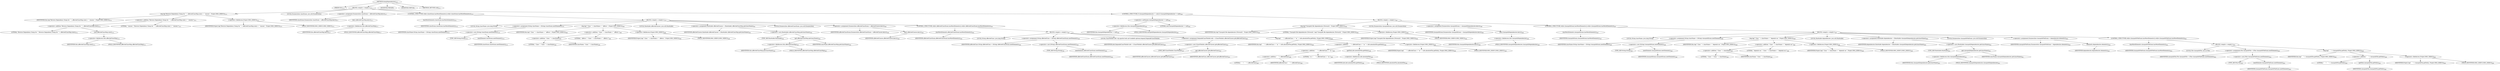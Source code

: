 digraph "dumpDependencies" {  
"1429" [label = <(METHOD,dumpDependencies)<SUB>573</SUB>> ]
"80" [label = <(PARAM,this)<SUB>573</SUB>> ]
"1430" [label = <(BLOCK,&lt;empty&gt;,&lt;empty&gt;)<SUB>573</SUB>> ]
"1431" [label = <(log,log(&quot;Reverse Dependency Dump for &quot; + affectedClassMap.size() + &quot; classes:&quot;, Project.MSG_DEBUG))<SUB>574</SUB>> ]
"79" [label = <(IDENTIFIER,this,log(&quot;Reverse Dependency Dump for &quot; + affectedClassMap.size() + &quot; classes:&quot;, Project.MSG_DEBUG))<SUB>574</SUB>> ]
"1432" [label = <(&lt;operator&gt;.addition,&quot;Reverse Dependency Dump for &quot; + affectedClassMap.size() + &quot; classes:&quot;)<SUB>574</SUB>> ]
"1433" [label = <(&lt;operator&gt;.addition,&quot;Reverse Dependency Dump for &quot; + affectedClassMap.size())<SUB>574</SUB>> ]
"1434" [label = <(LITERAL,&quot;Reverse Dependency Dump for &quot;,&quot;Reverse Dependency Dump for &quot; + affectedClassMap.size())<SUB>574</SUB>> ]
"1435" [label = <(size,affectedClassMap.size())<SUB>574</SUB>> ]
"1436" [label = <(&lt;operator&gt;.fieldAccess,this.affectedClassMap)<SUB>574</SUB>> ]
"1437" [label = <(IDENTIFIER,this,affectedClassMap.size())<SUB>574</SUB>> ]
"1438" [label = <(FIELD_IDENTIFIER,affectedClassMap,affectedClassMap)<SUB>574</SUB>> ]
"1439" [label = <(LITERAL,&quot; classes:&quot;,&quot;Reverse Dependency Dump for &quot; + affectedClassMap.size() + &quot; classes:&quot;)<SUB>575</SUB>> ]
"1440" [label = <(&lt;operator&gt;.fieldAccess,Project.MSG_DEBUG)<SUB>575</SUB>> ]
"1441" [label = <(IDENTIFIER,Project,log(&quot;Reverse Dependency Dump for &quot; + affectedClassMap.size() + &quot; classes:&quot;, Project.MSG_DEBUG))<SUB>575</SUB>> ]
"1442" [label = <(FIELD_IDENTIFIER,MSG_DEBUG,MSG_DEBUG)<SUB>575</SUB>> ]
"1443" [label = <(LOCAL,Enumeration classEnum: java.util.Enumeration)> ]
"1444" [label = <(&lt;operator&gt;.assignment,Enumeration classEnum = affectedClassMap.keys())<SUB>577</SUB>> ]
"1445" [label = <(IDENTIFIER,classEnum,Enumeration classEnum = affectedClassMap.keys())<SUB>577</SUB>> ]
"1446" [label = <(keys,affectedClassMap.keys())<SUB>577</SUB>> ]
"1447" [label = <(&lt;operator&gt;.fieldAccess,this.affectedClassMap)<SUB>577</SUB>> ]
"1448" [label = <(IDENTIFIER,this,affectedClassMap.keys())<SUB>577</SUB>> ]
"1449" [label = <(FIELD_IDENTIFIER,affectedClassMap,affectedClassMap)<SUB>577</SUB>> ]
"1450" [label = <(CONTROL_STRUCTURE,while (classEnum.hasMoreElements()),while (classEnum.hasMoreElements()))<SUB>578</SUB>> ]
"1451" [label = <(hasMoreElements,classEnum.hasMoreElements())<SUB>578</SUB>> ]
"1452" [label = <(IDENTIFIER,classEnum,classEnum.hasMoreElements())<SUB>578</SUB>> ]
"1453" [label = <(BLOCK,&lt;empty&gt;,&lt;empty&gt;)<SUB>578</SUB>> ]
"1454" [label = <(LOCAL,String className: java.lang.String)> ]
"1455" [label = <(&lt;operator&gt;.assignment,String className = (String) classEnum.nextElement())<SUB>579</SUB>> ]
"1456" [label = <(IDENTIFIER,className,String className = (String) classEnum.nextElement())<SUB>579</SUB>> ]
"1457" [label = <(&lt;operator&gt;.cast,(String) classEnum.nextElement())<SUB>579</SUB>> ]
"1458" [label = <(TYPE_REF,String,String)<SUB>579</SUB>> ]
"1459" [label = <(nextElement,classEnum.nextElement())<SUB>579</SUB>> ]
"1460" [label = <(IDENTIFIER,classEnum,classEnum.nextElement())<SUB>579</SUB>> ]
"1461" [label = <(log,log(&quot; Class &quot; + className + &quot; affects:&quot;, Project.MSG_DEBUG))<SUB>580</SUB>> ]
"81" [label = <(IDENTIFIER,this,log(&quot; Class &quot; + className + &quot; affects:&quot;, Project.MSG_DEBUG))<SUB>580</SUB>> ]
"1462" [label = <(&lt;operator&gt;.addition,&quot; Class &quot; + className + &quot; affects:&quot;)<SUB>580</SUB>> ]
"1463" [label = <(&lt;operator&gt;.addition,&quot; Class &quot; + className)<SUB>580</SUB>> ]
"1464" [label = <(LITERAL,&quot; Class &quot;,&quot; Class &quot; + className)<SUB>580</SUB>> ]
"1465" [label = <(IDENTIFIER,className,&quot; Class &quot; + className)<SUB>580</SUB>> ]
"1466" [label = <(LITERAL,&quot; affects:&quot;,&quot; Class &quot; + className + &quot; affects:&quot;)<SUB>580</SUB>> ]
"1467" [label = <(&lt;operator&gt;.fieldAccess,Project.MSG_DEBUG)<SUB>580</SUB>> ]
"1468" [label = <(IDENTIFIER,Project,log(&quot; Class &quot; + className + &quot; affects:&quot;, Project.MSG_DEBUG))<SUB>580</SUB>> ]
"1469" [label = <(FIELD_IDENTIFIER,MSG_DEBUG,MSG_DEBUG)<SUB>580</SUB>> ]
"1470" [label = <(LOCAL,Hashtable affectedClasses: java.util.Hashtable)> ]
"1471" [label = <(&lt;operator&gt;.assignment,Hashtable affectedClasses = (Hashtable) affectedClassMap.get(className))<SUB>581</SUB>> ]
"1472" [label = <(IDENTIFIER,affectedClasses,Hashtable affectedClasses = (Hashtable) affectedClassMap.get(className))<SUB>581</SUB>> ]
"1473" [label = <(&lt;operator&gt;.cast,(Hashtable) affectedClassMap.get(className))<SUB>582</SUB>> ]
"1474" [label = <(TYPE_REF,Hashtable,Hashtable)<SUB>582</SUB>> ]
"1475" [label = <(get,affectedClassMap.get(className))<SUB>582</SUB>> ]
"1476" [label = <(&lt;operator&gt;.fieldAccess,this.affectedClassMap)<SUB>582</SUB>> ]
"1477" [label = <(IDENTIFIER,this,affectedClassMap.get(className))<SUB>582</SUB>> ]
"1478" [label = <(FIELD_IDENTIFIER,affectedClassMap,affectedClassMap)<SUB>582</SUB>> ]
"1479" [label = <(IDENTIFIER,className,affectedClassMap.get(className))<SUB>582</SUB>> ]
"1480" [label = <(LOCAL,Enumeration affectedClassEnum: java.util.Enumeration)> ]
"1481" [label = <(&lt;operator&gt;.assignment,Enumeration affectedClassEnum = affectedClasses.keys())<SUB>583</SUB>> ]
"1482" [label = <(IDENTIFIER,affectedClassEnum,Enumeration affectedClassEnum = affectedClasses.keys())<SUB>583</SUB>> ]
"1483" [label = <(keys,affectedClasses.keys())<SUB>583</SUB>> ]
"1484" [label = <(IDENTIFIER,affectedClasses,affectedClasses.keys())<SUB>583</SUB>> ]
"1485" [label = <(CONTROL_STRUCTURE,while (affectedClassEnum.hasMoreElements()),while (affectedClassEnum.hasMoreElements()))<SUB>584</SUB>> ]
"1486" [label = <(hasMoreElements,affectedClassEnum.hasMoreElements())<SUB>584</SUB>> ]
"1487" [label = <(IDENTIFIER,affectedClassEnum,affectedClassEnum.hasMoreElements())<SUB>584</SUB>> ]
"1488" [label = <(BLOCK,&lt;empty&gt;,&lt;empty&gt;)<SUB>584</SUB>> ]
"1489" [label = <(LOCAL,String affectedClass: java.lang.String)> ]
"1490" [label = <(&lt;operator&gt;.assignment,String affectedClass = (String) affectedClassEnum.nextElement())<SUB>585</SUB>> ]
"1491" [label = <(IDENTIFIER,affectedClass,String affectedClass = (String) affectedClassEnum.nextElement())<SUB>585</SUB>> ]
"1492" [label = <(&lt;operator&gt;.cast,(String) affectedClassEnum.nextElement())<SUB>585</SUB>> ]
"1493" [label = <(TYPE_REF,String,String)<SUB>585</SUB>> ]
"1494" [label = <(nextElement,affectedClassEnum.nextElement())<SUB>585</SUB>> ]
"1495" [label = <(IDENTIFIER,affectedClassEnum,affectedClassEnum.nextElement())<SUB>585</SUB>> ]
"1496" [label = <(LOCAL,ClassFileInfo info: org.apache.tools.ant.taskdefs.optional.depend.Depend$ClassFileInfo)> ]
"1497" [label = <(&lt;operator&gt;.assignment,Depend$ClassFileInfo info = (ClassFileInfo) affectedClasses.get(affectedClass))<SUB>586</SUB>> ]
"1498" [label = <(IDENTIFIER,info,Depend$ClassFileInfo info = (ClassFileInfo) affectedClasses.get(affectedClass))<SUB>586</SUB>> ]
"1499" [label = <(&lt;operator&gt;.cast,(ClassFileInfo) affectedClasses.get(affectedClass))<SUB>587</SUB>> ]
"1500" [label = <(TYPE_REF,ClassFileInfo,ClassFileInfo)<SUB>587</SUB>> ]
"1501" [label = <(get,affectedClasses.get(affectedClass))<SUB>587</SUB>> ]
"1502" [label = <(IDENTIFIER,affectedClasses,affectedClasses.get(affectedClass))<SUB>587</SUB>> ]
"1503" [label = <(IDENTIFIER,affectedClass,affectedClasses.get(affectedClass))<SUB>587</SUB>> ]
"1504" [label = <(log,log(&quot;    &quot; + affectedClass + &quot; in &quot; + info.absoluteFile.getPath(), Project.MSG_DEBUG))<SUB>588</SUB>> ]
"82" [label = <(IDENTIFIER,this,log(&quot;    &quot; + affectedClass + &quot; in &quot; + info.absoluteFile.getPath(), Project.MSG_DEBUG))<SUB>588</SUB>> ]
"1505" [label = <(&lt;operator&gt;.addition,&quot;    &quot; + affectedClass + &quot; in &quot; + info.absoluteFile.getPath())<SUB>588</SUB>> ]
"1506" [label = <(&lt;operator&gt;.addition,&quot;    &quot; + affectedClass + &quot; in &quot;)<SUB>588</SUB>> ]
"1507" [label = <(&lt;operator&gt;.addition,&quot;    &quot; + affectedClass)<SUB>588</SUB>> ]
"1508" [label = <(LITERAL,&quot;    &quot;,&quot;    &quot; + affectedClass)<SUB>588</SUB>> ]
"1509" [label = <(IDENTIFIER,affectedClass,&quot;    &quot; + affectedClass)<SUB>588</SUB>> ]
"1510" [label = <(LITERAL,&quot; in &quot;,&quot;    &quot; + affectedClass + &quot; in &quot;)<SUB>588</SUB>> ]
"1511" [label = <(getPath,info.absoluteFile.getPath())<SUB>589</SUB>> ]
"1512" [label = <(&lt;operator&gt;.fieldAccess,info.absoluteFile)<SUB>589</SUB>> ]
"1513" [label = <(IDENTIFIER,info,info.absoluteFile.getPath())<SUB>589</SUB>> ]
"1514" [label = <(FIELD_IDENTIFIER,absoluteFile,absoluteFile)<SUB>589</SUB>> ]
"1515" [label = <(&lt;operator&gt;.fieldAccess,Project.MSG_DEBUG)<SUB>589</SUB>> ]
"1516" [label = <(IDENTIFIER,Project,log(&quot;    &quot; + affectedClass + &quot; in &quot; + info.absoluteFile.getPath(), Project.MSG_DEBUG))<SUB>589</SUB>> ]
"1517" [label = <(FIELD_IDENTIFIER,MSG_DEBUG,MSG_DEBUG)<SUB>589</SUB>> ]
"1518" [label = <(CONTROL_STRUCTURE,if (classpathDependencies != null),if (classpathDependencies != null))<SUB>593</SUB>> ]
"1519" [label = <(&lt;operator&gt;.notEquals,classpathDependencies != null)<SUB>593</SUB>> ]
"1520" [label = <(&lt;operator&gt;.fieldAccess,this.classpathDependencies)<SUB>593</SUB>> ]
"1521" [label = <(IDENTIFIER,this,classpathDependencies != null)<SUB>593</SUB>> ]
"1522" [label = <(FIELD_IDENTIFIER,classpathDependencies,classpathDependencies)<SUB>593</SUB>> ]
"1523" [label = <(LITERAL,null,classpathDependencies != null)<SUB>593</SUB>> ]
"1524" [label = <(BLOCK,&lt;empty&gt;,&lt;empty&gt;)<SUB>593</SUB>> ]
"1525" [label = <(log,log(&quot;Classpath file dependencies (Forward):&quot;, Project.MSG_DEBUG))<SUB>594</SUB>> ]
"83" [label = <(IDENTIFIER,this,log(&quot;Classpath file dependencies (Forward):&quot;, Project.MSG_DEBUG))<SUB>594</SUB>> ]
"1526" [label = <(LITERAL,&quot;Classpath file dependencies (Forward):&quot;,log(&quot;Classpath file dependencies (Forward):&quot;, Project.MSG_DEBUG))<SUB>594</SUB>> ]
"1527" [label = <(&lt;operator&gt;.fieldAccess,Project.MSG_DEBUG)<SUB>594</SUB>> ]
"1528" [label = <(IDENTIFIER,Project,log(&quot;Classpath file dependencies (Forward):&quot;, Project.MSG_DEBUG))<SUB>594</SUB>> ]
"1529" [label = <(FIELD_IDENTIFIER,MSG_DEBUG,MSG_DEBUG)<SUB>594</SUB>> ]
"1530" [label = <(LOCAL,Enumeration classpathEnum: java.util.Enumeration)> ]
"1531" [label = <(&lt;operator&gt;.assignment,Enumeration classpathEnum = classpathDependencies.keys())<SUB>596</SUB>> ]
"1532" [label = <(IDENTIFIER,classpathEnum,Enumeration classpathEnum = classpathDependencies.keys())<SUB>596</SUB>> ]
"1533" [label = <(keys,classpathDependencies.keys())<SUB>596</SUB>> ]
"1534" [label = <(&lt;operator&gt;.fieldAccess,this.classpathDependencies)<SUB>596</SUB>> ]
"1535" [label = <(IDENTIFIER,this,classpathDependencies.keys())<SUB>596</SUB>> ]
"1536" [label = <(FIELD_IDENTIFIER,classpathDependencies,classpathDependencies)<SUB>596</SUB>> ]
"1537" [label = <(CONTROL_STRUCTURE,while (classpathEnum.hasMoreElements()),while (classpathEnum.hasMoreElements()))<SUB>597</SUB>> ]
"1538" [label = <(hasMoreElements,classpathEnum.hasMoreElements())<SUB>597</SUB>> ]
"1539" [label = <(IDENTIFIER,classpathEnum,classpathEnum.hasMoreElements())<SUB>597</SUB>> ]
"1540" [label = <(BLOCK,&lt;empty&gt;,&lt;empty&gt;)<SUB>597</SUB>> ]
"1541" [label = <(LOCAL,String className: java.lang.String)> ]
"1542" [label = <(&lt;operator&gt;.assignment,String className = (String) classpathEnum.nextElement())<SUB>598</SUB>> ]
"1543" [label = <(IDENTIFIER,className,String className = (String) classpathEnum.nextElement())<SUB>598</SUB>> ]
"1544" [label = <(&lt;operator&gt;.cast,(String) classpathEnum.nextElement())<SUB>598</SUB>> ]
"1545" [label = <(TYPE_REF,String,String)<SUB>598</SUB>> ]
"1546" [label = <(nextElement,classpathEnum.nextElement())<SUB>598</SUB>> ]
"1547" [label = <(IDENTIFIER,classpathEnum,classpathEnum.nextElement())<SUB>598</SUB>> ]
"1548" [label = <(log,log(&quot; Class &quot; + className + &quot; depends on:&quot;, Project.MSG_DEBUG))<SUB>599</SUB>> ]
"84" [label = <(IDENTIFIER,this,log(&quot; Class &quot; + className + &quot; depends on:&quot;, Project.MSG_DEBUG))<SUB>599</SUB>> ]
"1549" [label = <(&lt;operator&gt;.addition,&quot; Class &quot; + className + &quot; depends on:&quot;)<SUB>599</SUB>> ]
"1550" [label = <(&lt;operator&gt;.addition,&quot; Class &quot; + className)<SUB>599</SUB>> ]
"1551" [label = <(LITERAL,&quot; Class &quot;,&quot; Class &quot; + className)<SUB>599</SUB>> ]
"1552" [label = <(IDENTIFIER,className,&quot; Class &quot; + className)<SUB>599</SUB>> ]
"1553" [label = <(LITERAL,&quot; depends on:&quot;,&quot; Class &quot; + className + &quot; depends on:&quot;)<SUB>599</SUB>> ]
"1554" [label = <(&lt;operator&gt;.fieldAccess,Project.MSG_DEBUG)<SUB>599</SUB>> ]
"1555" [label = <(IDENTIFIER,Project,log(&quot; Class &quot; + className + &quot; depends on:&quot;, Project.MSG_DEBUG))<SUB>599</SUB>> ]
"1556" [label = <(FIELD_IDENTIFIER,MSG_DEBUG,MSG_DEBUG)<SUB>599</SUB>> ]
"1557" [label = <(LOCAL,Hashtable dependencies: java.util.Hashtable)> ]
"1558" [label = <(&lt;operator&gt;.assignment,Hashtable dependencies = (Hashtable) classpathDependencies.get(className))<SUB>600</SUB>> ]
"1559" [label = <(IDENTIFIER,dependencies,Hashtable dependencies = (Hashtable) classpathDependencies.get(className))<SUB>600</SUB>> ]
"1560" [label = <(&lt;operator&gt;.cast,(Hashtable) classpathDependencies.get(className))<SUB>601</SUB>> ]
"1561" [label = <(TYPE_REF,Hashtable,Hashtable)<SUB>601</SUB>> ]
"1562" [label = <(get,classpathDependencies.get(className))<SUB>601</SUB>> ]
"1563" [label = <(&lt;operator&gt;.fieldAccess,this.classpathDependencies)<SUB>601</SUB>> ]
"1564" [label = <(IDENTIFIER,this,classpathDependencies.get(className))<SUB>601</SUB>> ]
"1565" [label = <(FIELD_IDENTIFIER,classpathDependencies,classpathDependencies)<SUB>601</SUB>> ]
"1566" [label = <(IDENTIFIER,className,classpathDependencies.get(className))<SUB>601</SUB>> ]
"1567" [label = <(LOCAL,Enumeration classpathFileEnum: java.util.Enumeration)> ]
"1568" [label = <(&lt;operator&gt;.assignment,Enumeration classpathFileEnum = dependencies.elements())<SUB>603</SUB>> ]
"1569" [label = <(IDENTIFIER,classpathFileEnum,Enumeration classpathFileEnum = dependencies.elements())<SUB>603</SUB>> ]
"1570" [label = <(elements,dependencies.elements())<SUB>603</SUB>> ]
"1571" [label = <(IDENTIFIER,dependencies,dependencies.elements())<SUB>603</SUB>> ]
"1572" [label = <(CONTROL_STRUCTURE,while (classpathFileEnum.hasMoreElements()),while (classpathFileEnum.hasMoreElements()))<SUB>604</SUB>> ]
"1573" [label = <(hasMoreElements,classpathFileEnum.hasMoreElements())<SUB>604</SUB>> ]
"1574" [label = <(IDENTIFIER,classpathFileEnum,classpathFileEnum.hasMoreElements())<SUB>604</SUB>> ]
"1575" [label = <(BLOCK,&lt;empty&gt;,&lt;empty&gt;)<SUB>604</SUB>> ]
"1576" [label = <(LOCAL,File classpathFile: java.io.File)> ]
"1577" [label = <(&lt;operator&gt;.assignment,File classpathFile = (File) classpathFileEnum.nextElement())<SUB>605</SUB>> ]
"1578" [label = <(IDENTIFIER,classpathFile,File classpathFile = (File) classpathFileEnum.nextElement())<SUB>605</SUB>> ]
"1579" [label = <(&lt;operator&gt;.cast,(File) classpathFileEnum.nextElement())<SUB>605</SUB>> ]
"1580" [label = <(TYPE_REF,File,File)<SUB>605</SUB>> ]
"1581" [label = <(nextElement,classpathFileEnum.nextElement())<SUB>605</SUB>> ]
"1582" [label = <(IDENTIFIER,classpathFileEnum,classpathFileEnum.nextElement())<SUB>605</SUB>> ]
"1583" [label = <(log,log(&quot;    &quot; + classpathFile.getPath(), Project.MSG_DEBUG))<SUB>606</SUB>> ]
"85" [label = <(IDENTIFIER,this,log(&quot;    &quot; + classpathFile.getPath(), Project.MSG_DEBUG))<SUB>606</SUB>> ]
"1584" [label = <(&lt;operator&gt;.addition,&quot;    &quot; + classpathFile.getPath())<SUB>606</SUB>> ]
"1585" [label = <(LITERAL,&quot;    &quot;,&quot;    &quot; + classpathFile.getPath())<SUB>606</SUB>> ]
"1586" [label = <(getPath,classpathFile.getPath())<SUB>606</SUB>> ]
"1587" [label = <(IDENTIFIER,classpathFile,classpathFile.getPath())<SUB>606</SUB>> ]
"1588" [label = <(&lt;operator&gt;.fieldAccess,Project.MSG_DEBUG)<SUB>606</SUB>> ]
"1589" [label = <(IDENTIFIER,Project,log(&quot;    &quot; + classpathFile.getPath(), Project.MSG_DEBUG))<SUB>606</SUB>> ]
"1590" [label = <(FIELD_IDENTIFIER,MSG_DEBUG,MSG_DEBUG)<SUB>606</SUB>> ]
"1591" [label = <(MODIFIER,PRIVATE)> ]
"1592" [label = <(MODIFIER,VIRTUAL)> ]
"1593" [label = <(METHOD_RETURN,void)<SUB>573</SUB>> ]
  "1429" -> "80" 
  "1429" -> "1430" 
  "1429" -> "1591" 
  "1429" -> "1592" 
  "1429" -> "1593" 
  "1430" -> "1431" 
  "1430" -> "1443" 
  "1430" -> "1444" 
  "1430" -> "1450" 
  "1430" -> "1518" 
  "1431" -> "79" 
  "1431" -> "1432" 
  "1431" -> "1440" 
  "1432" -> "1433" 
  "1432" -> "1439" 
  "1433" -> "1434" 
  "1433" -> "1435" 
  "1435" -> "1436" 
  "1436" -> "1437" 
  "1436" -> "1438" 
  "1440" -> "1441" 
  "1440" -> "1442" 
  "1444" -> "1445" 
  "1444" -> "1446" 
  "1446" -> "1447" 
  "1447" -> "1448" 
  "1447" -> "1449" 
  "1450" -> "1451" 
  "1450" -> "1453" 
  "1451" -> "1452" 
  "1453" -> "1454" 
  "1453" -> "1455" 
  "1453" -> "1461" 
  "1453" -> "1470" 
  "1453" -> "1471" 
  "1453" -> "1480" 
  "1453" -> "1481" 
  "1453" -> "1485" 
  "1455" -> "1456" 
  "1455" -> "1457" 
  "1457" -> "1458" 
  "1457" -> "1459" 
  "1459" -> "1460" 
  "1461" -> "81" 
  "1461" -> "1462" 
  "1461" -> "1467" 
  "1462" -> "1463" 
  "1462" -> "1466" 
  "1463" -> "1464" 
  "1463" -> "1465" 
  "1467" -> "1468" 
  "1467" -> "1469" 
  "1471" -> "1472" 
  "1471" -> "1473" 
  "1473" -> "1474" 
  "1473" -> "1475" 
  "1475" -> "1476" 
  "1475" -> "1479" 
  "1476" -> "1477" 
  "1476" -> "1478" 
  "1481" -> "1482" 
  "1481" -> "1483" 
  "1483" -> "1484" 
  "1485" -> "1486" 
  "1485" -> "1488" 
  "1486" -> "1487" 
  "1488" -> "1489" 
  "1488" -> "1490" 
  "1488" -> "1496" 
  "1488" -> "1497" 
  "1488" -> "1504" 
  "1490" -> "1491" 
  "1490" -> "1492" 
  "1492" -> "1493" 
  "1492" -> "1494" 
  "1494" -> "1495" 
  "1497" -> "1498" 
  "1497" -> "1499" 
  "1499" -> "1500" 
  "1499" -> "1501" 
  "1501" -> "1502" 
  "1501" -> "1503" 
  "1504" -> "82" 
  "1504" -> "1505" 
  "1504" -> "1515" 
  "1505" -> "1506" 
  "1505" -> "1511" 
  "1506" -> "1507" 
  "1506" -> "1510" 
  "1507" -> "1508" 
  "1507" -> "1509" 
  "1511" -> "1512" 
  "1512" -> "1513" 
  "1512" -> "1514" 
  "1515" -> "1516" 
  "1515" -> "1517" 
  "1518" -> "1519" 
  "1518" -> "1524" 
  "1519" -> "1520" 
  "1519" -> "1523" 
  "1520" -> "1521" 
  "1520" -> "1522" 
  "1524" -> "1525" 
  "1524" -> "1530" 
  "1524" -> "1531" 
  "1524" -> "1537" 
  "1525" -> "83" 
  "1525" -> "1526" 
  "1525" -> "1527" 
  "1527" -> "1528" 
  "1527" -> "1529" 
  "1531" -> "1532" 
  "1531" -> "1533" 
  "1533" -> "1534" 
  "1534" -> "1535" 
  "1534" -> "1536" 
  "1537" -> "1538" 
  "1537" -> "1540" 
  "1538" -> "1539" 
  "1540" -> "1541" 
  "1540" -> "1542" 
  "1540" -> "1548" 
  "1540" -> "1557" 
  "1540" -> "1558" 
  "1540" -> "1567" 
  "1540" -> "1568" 
  "1540" -> "1572" 
  "1542" -> "1543" 
  "1542" -> "1544" 
  "1544" -> "1545" 
  "1544" -> "1546" 
  "1546" -> "1547" 
  "1548" -> "84" 
  "1548" -> "1549" 
  "1548" -> "1554" 
  "1549" -> "1550" 
  "1549" -> "1553" 
  "1550" -> "1551" 
  "1550" -> "1552" 
  "1554" -> "1555" 
  "1554" -> "1556" 
  "1558" -> "1559" 
  "1558" -> "1560" 
  "1560" -> "1561" 
  "1560" -> "1562" 
  "1562" -> "1563" 
  "1562" -> "1566" 
  "1563" -> "1564" 
  "1563" -> "1565" 
  "1568" -> "1569" 
  "1568" -> "1570" 
  "1570" -> "1571" 
  "1572" -> "1573" 
  "1572" -> "1575" 
  "1573" -> "1574" 
  "1575" -> "1576" 
  "1575" -> "1577" 
  "1575" -> "1583" 
  "1577" -> "1578" 
  "1577" -> "1579" 
  "1579" -> "1580" 
  "1579" -> "1581" 
  "1581" -> "1582" 
  "1583" -> "85" 
  "1583" -> "1584" 
  "1583" -> "1588" 
  "1584" -> "1585" 
  "1584" -> "1586" 
  "1586" -> "1587" 
  "1588" -> "1589" 
  "1588" -> "1590" 
}
